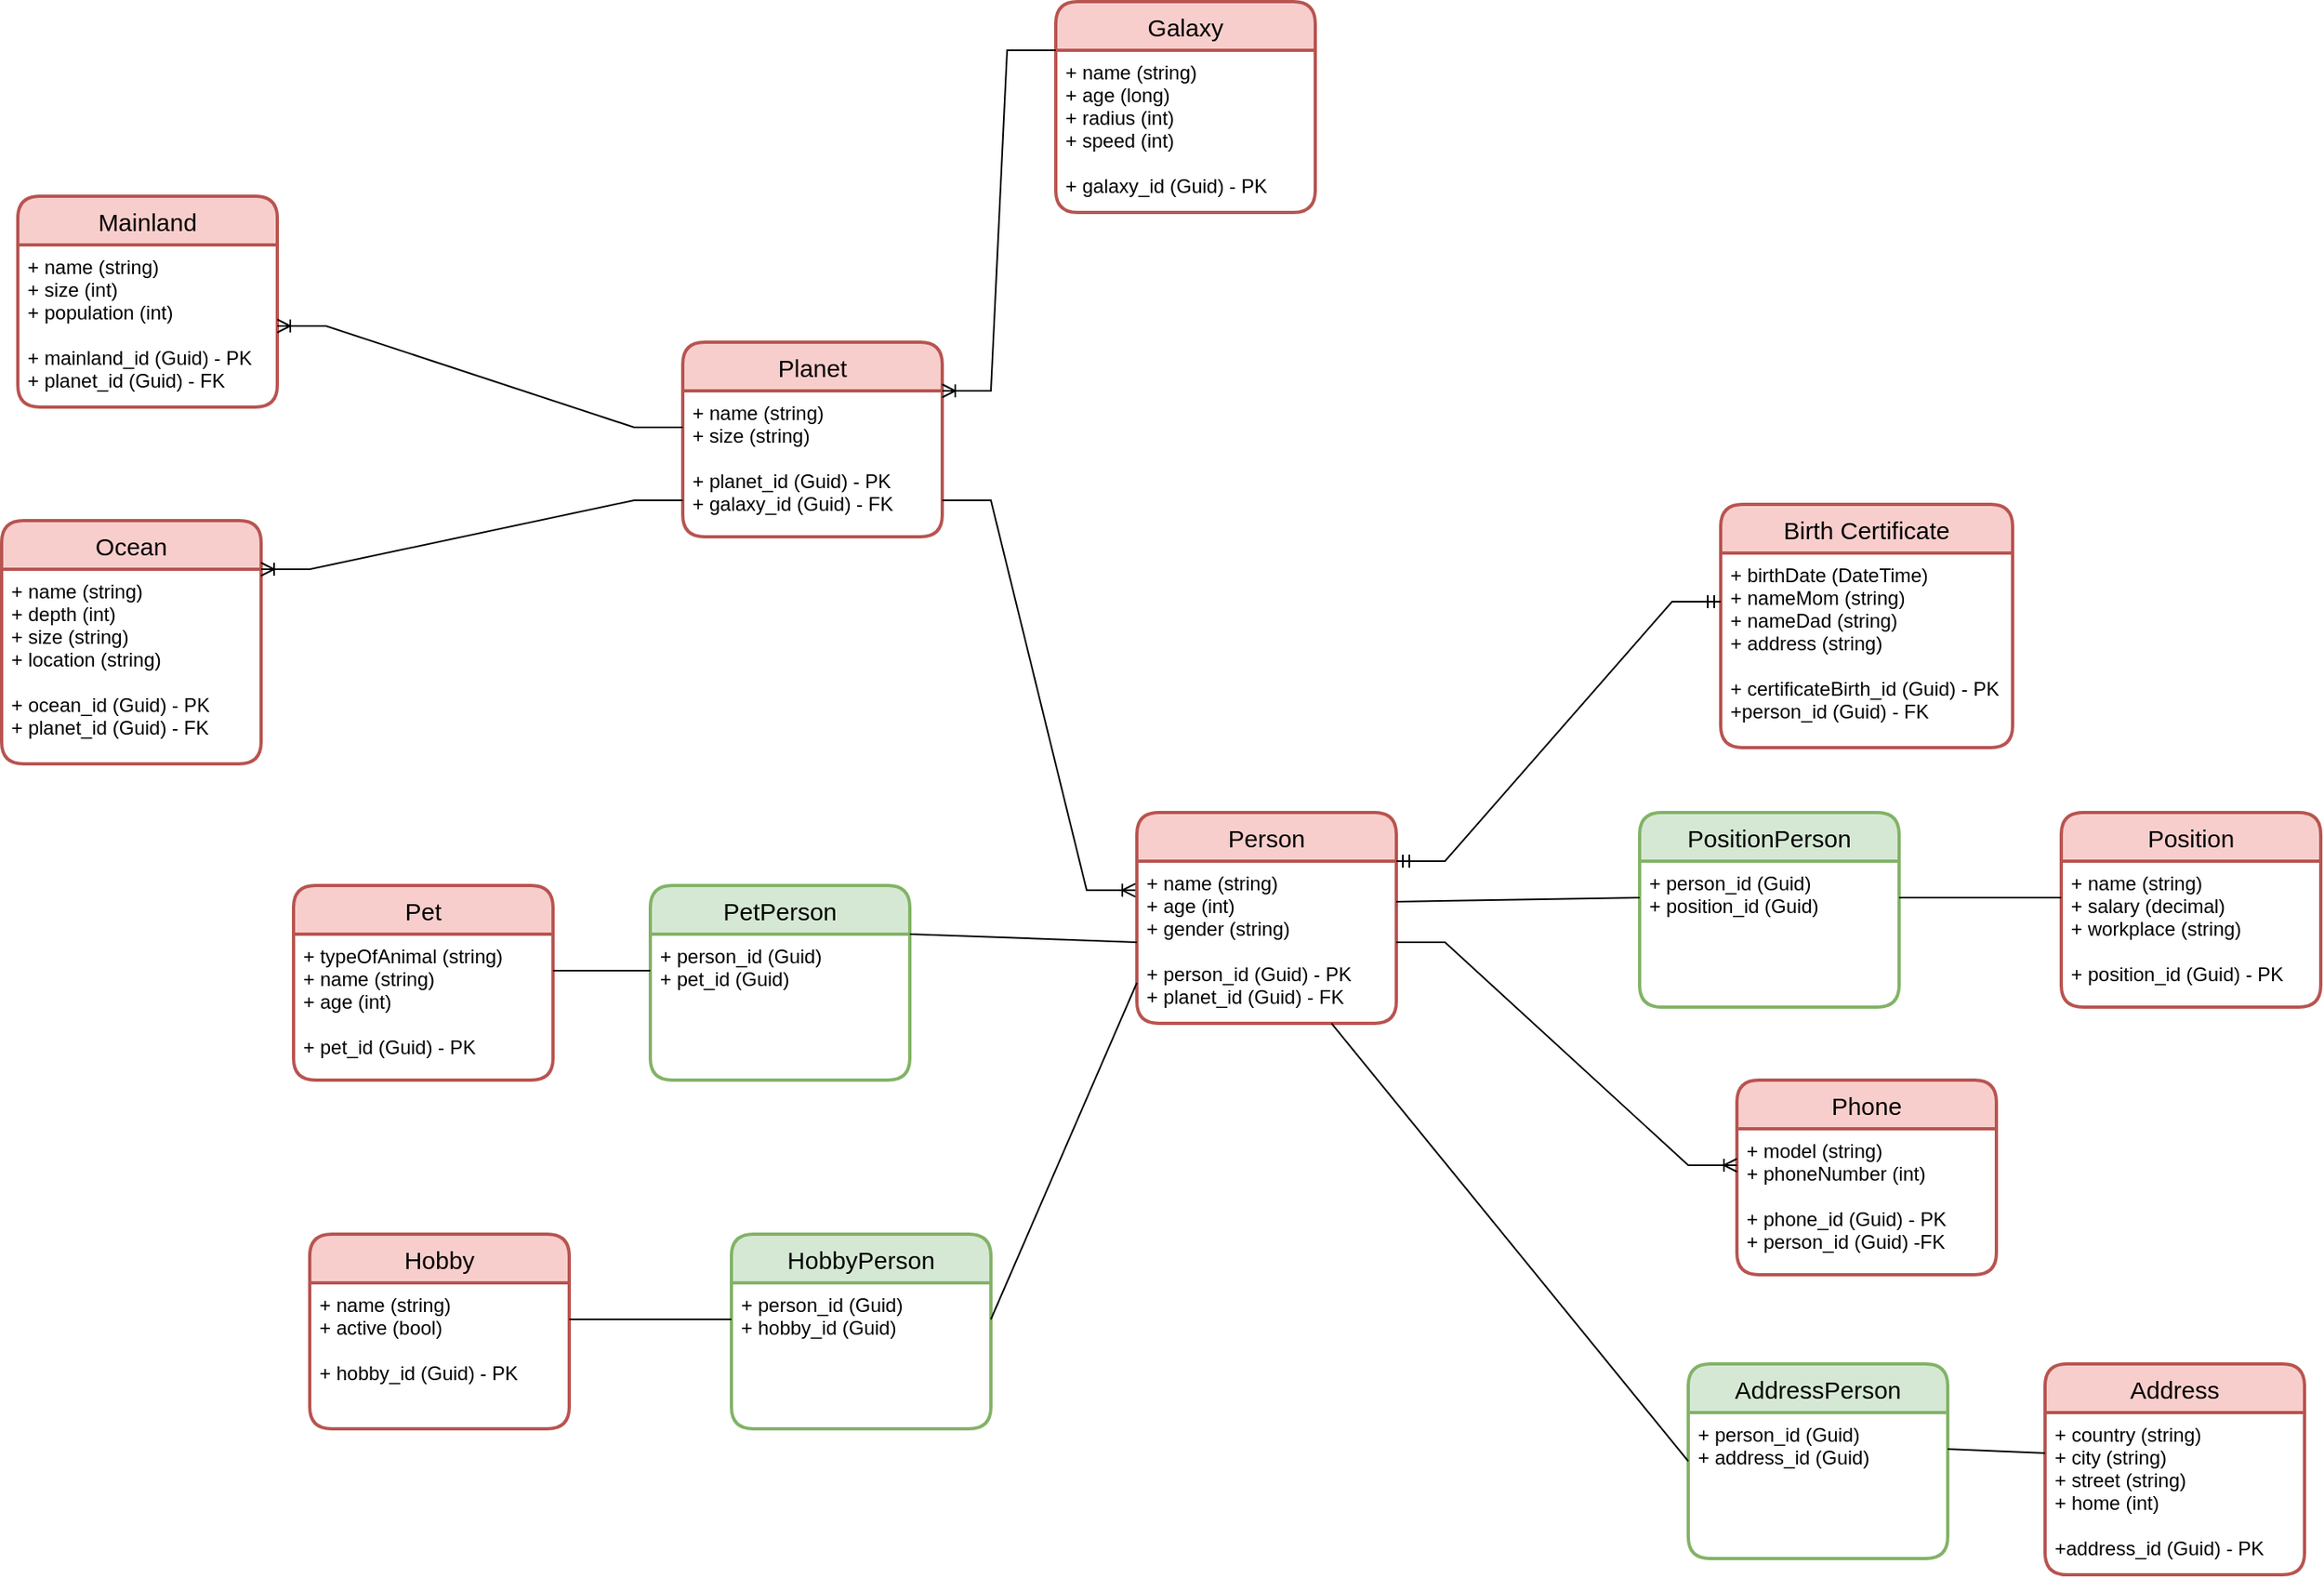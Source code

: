 <mxfile version="20.5.3" type="device"><diagram id="bSPQMAvHNDqIbQePcZe1" name="Страница 1"><mxGraphModel dx="1738" dy="951" grid="1" gridSize="10" guides="1" tooltips="1" connect="1" arrows="1" fold="1" page="1" pageScale="1" pageWidth="2339" pageHeight="3300" math="0" shadow="0"><root><mxCell id="0"/><mxCell id="1" parent="0"/><mxCell id="icXzJvQ5lMrg2LsfDt5l-1" value="Planet" style="swimlane;childLayout=stackLayout;horizontal=1;startSize=30;horizontalStack=0;rounded=1;fontSize=15;fontStyle=0;strokeWidth=2;resizeParent=0;resizeLast=1;shadow=0;dashed=0;align=center;fillColor=#f8cecc;strokeColor=#b85450;" parent="1" vertex="1"><mxGeometry x="750" y="270" width="160" height="120" as="geometry"/></mxCell><mxCell id="icXzJvQ5lMrg2LsfDt5l-2" value="+ name (string)&#10;+ size (string)&#10;&#10;+ planet_id (Guid) - PK&#10;+ galaxy_id (Guid) - FK" style="align=left;strokeColor=none;fillColor=none;spacingLeft=4;fontSize=12;verticalAlign=top;resizable=0;rotatable=0;part=1;fontStyle=0;fontColor=default;" parent="icXzJvQ5lMrg2LsfDt5l-1" vertex="1"><mxGeometry y="30" width="160" height="90" as="geometry"/></mxCell><mxCell id="icXzJvQ5lMrg2LsfDt5l-16" value="Galaxy" style="swimlane;childLayout=stackLayout;horizontal=1;startSize=30;horizontalStack=0;rounded=1;fontSize=15;fontStyle=0;strokeWidth=2;resizeParent=0;resizeLast=1;shadow=0;dashed=0;align=center;fillColor=#f8cecc;strokeColor=#b85450;" parent="1" vertex="1"><mxGeometry x="980" y="60" width="160" height="130" as="geometry"/></mxCell><mxCell id="icXzJvQ5lMrg2LsfDt5l-17" value="+ name (string)&#10;+ age (long)&#10;+ radius (int)&#10;+ speed (int)&#10;&#10;+ galaxy_id (Guid) - PK" style="align=left;strokeColor=none;fillColor=none;spacingLeft=4;fontSize=12;verticalAlign=top;resizable=0;rotatable=0;part=1;fontColor=default;" parent="icXzJvQ5lMrg2LsfDt5l-16" vertex="1"><mxGeometry y="30" width="160" height="100" as="geometry"/></mxCell><mxCell id="icXzJvQ5lMrg2LsfDt5l-19" value="" style="edgeStyle=entityRelationEdgeStyle;fontSize=12;html=1;endArrow=ERoneToMany;rounded=0;fontColor=default;entryX=1;entryY=0;entryDx=0;entryDy=0;exitX=0;exitY=0;exitDx=0;exitDy=0;" parent="1" source="icXzJvQ5lMrg2LsfDt5l-17" target="icXzJvQ5lMrg2LsfDt5l-2" edge="1"><mxGeometry width="100" height="100" relative="1" as="geometry"><mxPoint x="520" y="140" as="sourcePoint"/><mxPoint x="620" y="40" as="targetPoint"/></mxGeometry></mxCell><mxCell id="icXzJvQ5lMrg2LsfDt5l-20" value="Person" style="swimlane;childLayout=stackLayout;horizontal=1;startSize=30;horizontalStack=0;rounded=1;fontSize=15;fontStyle=0;strokeWidth=2;resizeParent=0;resizeLast=1;shadow=0;dashed=0;align=center;fillColor=#f8cecc;strokeColor=#b85450;" parent="1" vertex="1"><mxGeometry x="1030" y="560" width="160" height="130" as="geometry"/></mxCell><mxCell id="icXzJvQ5lMrg2LsfDt5l-21" value="+ name (string)  &#10;+ age (int)&#10;+ gender (string)&#10;&#10;+ person_id (Guid) - PK&#10;+ planet_id (Guid) - FK" style="align=left;strokeColor=none;fillColor=none;spacingLeft=4;fontSize=12;verticalAlign=top;resizable=0;rotatable=0;part=1;fontColor=default;" parent="icXzJvQ5lMrg2LsfDt5l-20" vertex="1"><mxGeometry y="30" width="160" height="100" as="geometry"/></mxCell><mxCell id="icXzJvQ5lMrg2LsfDt5l-23" value="" style="edgeStyle=entityRelationEdgeStyle;fontSize=12;html=1;endArrow=ERoneToMany;rounded=0;fontColor=default;entryX=-0.006;entryY=0.179;entryDx=0;entryDy=0;entryPerimeter=0;exitX=1;exitY=0.75;exitDx=0;exitDy=0;" parent="1" source="icXzJvQ5lMrg2LsfDt5l-2" target="icXzJvQ5lMrg2LsfDt5l-21" edge="1"><mxGeometry width="100" height="100" relative="1" as="geometry"><mxPoint x="980" y="110" as="sourcePoint"/><mxPoint x="900" y="30" as="targetPoint"/></mxGeometry></mxCell><mxCell id="icXzJvQ5lMrg2LsfDt5l-24" value="Birth Certificate" style="swimlane;childLayout=stackLayout;horizontal=1;startSize=30;horizontalStack=0;rounded=1;fontSize=15;fontStyle=0;strokeWidth=2;resizeParent=0;resizeLast=1;shadow=0;dashed=0;align=center;fillColor=#f8cecc;strokeColor=#b85450;" parent="1" vertex="1"><mxGeometry x="1390" y="370" width="180" height="150" as="geometry"/></mxCell><mxCell id="icXzJvQ5lMrg2LsfDt5l-25" value="+ birthDate (DateTime)&#10;+ nameMom (string)&#10;+ nameDad (string)&#10;+ address (string)&#10;&#10;+ certificateBirth_id (Guid) - PK&#10;+person_id (Guid) - FK" style="align=left;strokeColor=none;fillColor=none;spacingLeft=4;fontSize=12;verticalAlign=top;resizable=0;rotatable=0;part=1;fontColor=default;" parent="icXzJvQ5lMrg2LsfDt5l-24" vertex="1"><mxGeometry y="30" width="180" height="120" as="geometry"/></mxCell><mxCell id="icXzJvQ5lMrg2LsfDt5l-28" value="" style="edgeStyle=entityRelationEdgeStyle;fontSize=12;html=1;endArrow=ERmandOne;startArrow=ERmandOne;rounded=0;fontColor=default;exitX=1;exitY=0;exitDx=0;exitDy=0;entryX=0;entryY=0.25;entryDx=0;entryDy=0;" parent="1" source="icXzJvQ5lMrg2LsfDt5l-21" target="icXzJvQ5lMrg2LsfDt5l-25" edge="1"><mxGeometry width="100" height="100" relative="1" as="geometry"><mxPoint x="1080" y="130" as="sourcePoint"/><mxPoint x="1140" y="229" as="targetPoint"/></mxGeometry></mxCell><mxCell id="icXzJvQ5lMrg2LsfDt5l-30" value="Position" style="swimlane;childLayout=stackLayout;horizontal=1;startSize=30;horizontalStack=0;rounded=1;fontSize=15;fontStyle=0;strokeWidth=2;resizeParent=0;resizeLast=1;shadow=0;dashed=0;align=center;fillColor=#f8cecc;strokeColor=#b85450;" parent="1" vertex="1"><mxGeometry x="1600" y="560" width="160" height="120" as="geometry"/></mxCell><mxCell id="icXzJvQ5lMrg2LsfDt5l-31" value="+ name (string)&#10;+ salary (decimal)&#10;+ workplace (string)&#10;&#10;+ position_id (Guid) - PK" style="align=left;strokeColor=none;fillColor=none;spacingLeft=4;fontSize=12;verticalAlign=top;resizable=0;rotatable=0;part=1;fontColor=default;" parent="icXzJvQ5lMrg2LsfDt5l-30" vertex="1"><mxGeometry y="30" width="160" height="90" as="geometry"/></mxCell><mxCell id="icXzJvQ5lMrg2LsfDt5l-34" value="Hobby" style="swimlane;childLayout=stackLayout;horizontal=1;startSize=30;horizontalStack=0;rounded=1;fontSize=15;fontStyle=0;strokeWidth=2;resizeParent=0;resizeLast=1;shadow=0;dashed=0;align=center;fillColor=#f8cecc;strokeColor=#b85450;" parent="1" vertex="1"><mxGeometry x="520" y="820" width="160" height="120" as="geometry"/></mxCell><mxCell id="icXzJvQ5lMrg2LsfDt5l-35" value="+ name (string)&#10;+ active (bool)&#10;&#10;+ hobby_id (Guid) - PK" style="align=left;strokeColor=none;fillColor=none;spacingLeft=4;fontSize=12;verticalAlign=top;resizable=0;rotatable=0;part=1;fontColor=default;" parent="icXzJvQ5lMrg2LsfDt5l-34" vertex="1"><mxGeometry y="30" width="160" height="90" as="geometry"/></mxCell><mxCell id="icXzJvQ5lMrg2LsfDt5l-38" value="Pet" style="swimlane;childLayout=stackLayout;horizontal=1;startSize=30;horizontalStack=0;rounded=1;fontSize=15;fontStyle=0;strokeWidth=2;resizeParent=0;resizeLast=1;shadow=0;dashed=0;align=center;fillColor=#f8cecc;strokeColor=#b85450;" parent="1" vertex="1"><mxGeometry x="510" y="605" width="160" height="120" as="geometry"/></mxCell><mxCell id="icXzJvQ5lMrg2LsfDt5l-39" value="+ typeOfAnimal (string)&#10;+ name (string)&#10;+ age (int)&#10;&#10;+ pet_id (Guid) - PK" style="align=left;strokeColor=none;fillColor=none;spacingLeft=4;fontSize=12;verticalAlign=top;resizable=0;rotatable=0;part=1;fontColor=default;" parent="icXzJvQ5lMrg2LsfDt5l-38" vertex="1"><mxGeometry y="30" width="160" height="90" as="geometry"/></mxCell><mxCell id="icXzJvQ5lMrg2LsfDt5l-43" value="Ocean" style="swimlane;childLayout=stackLayout;horizontal=1;startSize=30;horizontalStack=0;rounded=1;fontSize=15;fontStyle=0;strokeWidth=2;resizeParent=0;resizeLast=1;shadow=0;dashed=0;align=center;fillColor=#f8cecc;strokeColor=#b85450;" parent="1" vertex="1"><mxGeometry x="330" y="380" width="160" height="150" as="geometry"/></mxCell><mxCell id="icXzJvQ5lMrg2LsfDt5l-44" value="+ name (string)&#10;+ depth (int)&#10;+ size (string)&#10;+ location (string)&#10;&#10;+ ocean_id (Guid) - PK&#10;+ planet_id (Guid) - FK" style="align=left;strokeColor=none;fillColor=none;spacingLeft=4;fontSize=12;verticalAlign=top;resizable=0;rotatable=0;part=1;fontColor=default;" parent="icXzJvQ5lMrg2LsfDt5l-43" vertex="1"><mxGeometry y="30" width="160" height="120" as="geometry"/></mxCell><mxCell id="icXzJvQ5lMrg2LsfDt5l-45" value="" style="edgeStyle=entityRelationEdgeStyle;fontSize=12;html=1;endArrow=ERoneToMany;rounded=0;fontColor=default;exitX=0;exitY=0.75;exitDx=0;exitDy=0;entryX=1;entryY=0;entryDx=0;entryDy=0;" parent="1" source="icXzJvQ5lMrg2LsfDt5l-2" target="icXzJvQ5lMrg2LsfDt5l-44" edge="1"><mxGeometry width="100" height="100" relative="1" as="geometry"><mxPoint x="550" y="270" as="sourcePoint"/><mxPoint x="650" y="170" as="targetPoint"/></mxGeometry></mxCell><mxCell id="icXzJvQ5lMrg2LsfDt5l-48" value="Phone" style="swimlane;childLayout=stackLayout;horizontal=1;startSize=30;horizontalStack=0;rounded=1;fontSize=15;fontStyle=0;strokeWidth=2;resizeParent=0;resizeLast=1;shadow=0;dashed=0;align=center;fillColor=#f8cecc;strokeColor=#b85450;" parent="1" vertex="1"><mxGeometry x="1400" y="725" width="160" height="120" as="geometry"/></mxCell><mxCell id="icXzJvQ5lMrg2LsfDt5l-49" value="+ model (string)&#10;+ phoneNumber (int)&#10;&#10;+ phone_id (Guid) - PK&#10;+ person_id (Guid) -FK" style="align=left;strokeColor=none;fillColor=none;spacingLeft=4;fontSize=12;verticalAlign=top;resizable=0;rotatable=0;part=1;fontColor=default;" parent="icXzJvQ5lMrg2LsfDt5l-48" vertex="1"><mxGeometry y="30" width="160" height="90" as="geometry"/></mxCell><mxCell id="icXzJvQ5lMrg2LsfDt5l-53" value="" style="edgeStyle=entityRelationEdgeStyle;fontSize=12;html=1;endArrow=ERoneToMany;rounded=0;fontColor=default;exitX=1;exitY=0.5;exitDx=0;exitDy=0;entryX=0;entryY=0.25;entryDx=0;entryDy=0;" parent="1" source="icXzJvQ5lMrg2LsfDt5l-21" target="icXzJvQ5lMrg2LsfDt5l-49" edge="1"><mxGeometry width="100" height="100" relative="1" as="geometry"><mxPoint x="930" y="690" as="sourcePoint"/><mxPoint x="1030" y="590" as="targetPoint"/></mxGeometry></mxCell><mxCell id="icXzJvQ5lMrg2LsfDt5l-54" value="Address" style="swimlane;childLayout=stackLayout;horizontal=1;startSize=30;horizontalStack=0;rounded=1;fontSize=15;fontStyle=0;strokeWidth=2;resizeParent=0;resizeLast=1;shadow=0;dashed=0;align=center;fillColor=#f8cecc;strokeColor=#b85450;" parent="1" vertex="1"><mxGeometry x="1590" y="900" width="160" height="130" as="geometry"/></mxCell><mxCell id="icXzJvQ5lMrg2LsfDt5l-55" value="+ country (string)&#10;+ city (string)&#10;+ street (string)&#10;+ home (int)&#10;&#10;+address_id (Guid) - PK" style="align=left;strokeColor=none;fillColor=none;spacingLeft=4;fontSize=12;verticalAlign=top;resizable=0;rotatable=0;part=1;fontColor=default;" parent="icXzJvQ5lMrg2LsfDt5l-54" vertex="1"><mxGeometry y="30" width="160" height="100" as="geometry"/></mxCell><mxCell id="icXzJvQ5lMrg2LsfDt5l-58" value="Mainland" style="swimlane;childLayout=stackLayout;horizontal=1;startSize=30;horizontalStack=0;rounded=1;fontSize=15;fontStyle=0;strokeWidth=2;resizeParent=0;resizeLast=1;shadow=0;dashed=0;align=center;fillColor=#f8cecc;strokeColor=#b85450;" parent="1" vertex="1"><mxGeometry x="340" y="180" width="160" height="130" as="geometry"/></mxCell><mxCell id="icXzJvQ5lMrg2LsfDt5l-59" value="+ name (string)&#10;+ size (int)&#10;+ population (int)&#10;&#10;+ mainland_id (Guid) - PK&#10;+ planet_id (Guid) - FK" style="align=left;strokeColor=none;fillColor=none;spacingLeft=4;fontSize=12;verticalAlign=top;resizable=0;rotatable=0;part=1;fontColor=default;" parent="icXzJvQ5lMrg2LsfDt5l-58" vertex="1"><mxGeometry y="30" width="160" height="100" as="geometry"/></mxCell><mxCell id="icXzJvQ5lMrg2LsfDt5l-61" value="" style="edgeStyle=entityRelationEdgeStyle;fontSize=12;html=1;endArrow=ERoneToMany;rounded=0;fontColor=default;exitX=0;exitY=0.25;exitDx=0;exitDy=0;entryX=1;entryY=0.5;entryDx=0;entryDy=0;" parent="1" source="icXzJvQ5lMrg2LsfDt5l-2" target="icXzJvQ5lMrg2LsfDt5l-59" edge="1"><mxGeometry width="100" height="100" relative="1" as="geometry"><mxPoint x="550" y="310" as="sourcePoint"/><mxPoint x="650" y="210" as="targetPoint"/></mxGeometry></mxCell><mxCell id="icXzJvQ5lMrg2LsfDt5l-65" value="PetPerson" style="swimlane;childLayout=stackLayout;horizontal=1;startSize=30;horizontalStack=0;rounded=1;fontSize=15;fontStyle=0;strokeWidth=2;resizeParent=0;resizeLast=1;shadow=0;dashed=0;align=center;fillColor=#d5e8d4;strokeColor=#82b366;" parent="1" vertex="1"><mxGeometry x="730" y="605" width="160" height="120" as="geometry"/></mxCell><mxCell id="icXzJvQ5lMrg2LsfDt5l-66" value="+ person_id (Guid)&#10;+ pet_id (Guid) " style="align=left;strokeColor=none;fillColor=none;spacingLeft=4;fontSize=12;verticalAlign=top;resizable=0;rotatable=0;part=1;fontColor=default;" parent="icXzJvQ5lMrg2LsfDt5l-65" vertex="1"><mxGeometry y="30" width="160" height="90" as="geometry"/></mxCell><mxCell id="icXzJvQ5lMrg2LsfDt5l-68" value="" style="endArrow=none;html=1;rounded=0;fontSize=15;fontColor=default;exitX=1;exitY=0.25;exitDx=0;exitDy=0;entryX=0;entryY=0.25;entryDx=0;entryDy=0;" parent="1" source="icXzJvQ5lMrg2LsfDt5l-39" target="icXzJvQ5lMrg2LsfDt5l-66" edge="1"><mxGeometry relative="1" as="geometry"><mxPoint x="600" y="830" as="sourcePoint"/><mxPoint x="760" y="830" as="targetPoint"/></mxGeometry></mxCell><mxCell id="icXzJvQ5lMrg2LsfDt5l-69" value="" style="endArrow=none;html=1;rounded=0;fontSize=15;fontColor=default;exitX=1;exitY=0;exitDx=0;exitDy=0;entryX=0;entryY=0.5;entryDx=0;entryDy=0;" parent="1" source="icXzJvQ5lMrg2LsfDt5l-66" target="icXzJvQ5lMrg2LsfDt5l-21" edge="1"><mxGeometry relative="1" as="geometry"><mxPoint x="820" y="590" as="sourcePoint"/><mxPoint x="980" y="590" as="targetPoint"/></mxGeometry></mxCell><mxCell id="icXzJvQ5lMrg2LsfDt5l-70" value="PositionPerson" style="swimlane;childLayout=stackLayout;horizontal=1;startSize=30;horizontalStack=0;rounded=1;fontSize=15;fontStyle=0;strokeWidth=2;resizeParent=0;resizeLast=1;shadow=0;dashed=0;align=center;fillColor=#d5e8d4;strokeColor=#82b366;" parent="1" vertex="1"><mxGeometry x="1340" y="560" width="160" height="120" as="geometry"/></mxCell><mxCell id="icXzJvQ5lMrg2LsfDt5l-71" value="+ person_id (Guid)&#10;+ position_id (Guid) " style="align=left;strokeColor=none;fillColor=none;spacingLeft=4;fontSize=12;verticalAlign=top;resizable=0;rotatable=0;part=1;fontColor=default;" parent="icXzJvQ5lMrg2LsfDt5l-70" vertex="1"><mxGeometry y="30" width="160" height="90" as="geometry"/></mxCell><mxCell id="icXzJvQ5lMrg2LsfDt5l-73" value="" style="endArrow=none;html=1;rounded=0;fontSize=15;fontColor=default;exitX=1;exitY=0.25;exitDx=0;exitDy=0;entryX=0;entryY=0.25;entryDx=0;entryDy=0;" parent="1" source="icXzJvQ5lMrg2LsfDt5l-21" target="icXzJvQ5lMrg2LsfDt5l-71" edge="1"><mxGeometry relative="1" as="geometry"><mxPoint x="1390" y="660" as="sourcePoint"/><mxPoint x="1550" y="660" as="targetPoint"/></mxGeometry></mxCell><mxCell id="icXzJvQ5lMrg2LsfDt5l-74" value="" style="endArrow=none;html=1;rounded=0;fontSize=15;fontColor=default;exitX=1;exitY=0.25;exitDx=0;exitDy=0;entryX=0;entryY=0.25;entryDx=0;entryDy=0;" parent="1" source="icXzJvQ5lMrg2LsfDt5l-71" target="icXzJvQ5lMrg2LsfDt5l-31" edge="1"><mxGeometry relative="1" as="geometry"><mxPoint x="1550" y="600" as="sourcePoint"/><mxPoint x="1710" y="600" as="targetPoint"/></mxGeometry></mxCell><mxCell id="icXzJvQ5lMrg2LsfDt5l-75" value="AddressPerson" style="swimlane;childLayout=stackLayout;horizontal=1;startSize=30;horizontalStack=0;rounded=1;fontSize=15;fontStyle=0;strokeWidth=2;resizeParent=0;resizeLast=1;shadow=0;dashed=0;align=center;fillColor=#d5e8d4;strokeColor=#82b366;" parent="1" vertex="1"><mxGeometry x="1370" y="900" width="160" height="120" as="geometry"/></mxCell><mxCell id="icXzJvQ5lMrg2LsfDt5l-76" value="+ person_id (Guid)&#10;+ address_id (Guid) " style="align=left;strokeColor=none;fillColor=none;spacingLeft=4;fontSize=12;verticalAlign=top;resizable=0;rotatable=0;part=1;fontColor=default;" parent="icXzJvQ5lMrg2LsfDt5l-75" vertex="1"><mxGeometry y="30" width="160" height="90" as="geometry"/></mxCell><mxCell id="icXzJvQ5lMrg2LsfDt5l-78" value="" style="endArrow=none;html=1;rounded=0;fontSize=15;fontColor=default;exitX=0.75;exitY=1;exitDx=0;exitDy=0;entryX=0;entryY=0.5;entryDx=0;entryDy=0;" parent="1" source="icXzJvQ5lMrg2LsfDt5l-21" target="icXzJvQ5lMrg2LsfDt5l-75" edge="1"><mxGeometry relative="1" as="geometry"><mxPoint x="1390" y="720" as="sourcePoint"/><mxPoint x="1550" y="720" as="targetPoint"/></mxGeometry></mxCell><mxCell id="icXzJvQ5lMrg2LsfDt5l-79" value="" style="endArrow=none;html=1;rounded=0;fontSize=15;fontColor=default;exitX=1;exitY=0.25;exitDx=0;exitDy=0;entryX=0;entryY=0.25;entryDx=0;entryDy=0;" parent="1" source="icXzJvQ5lMrg2LsfDt5l-76" target="icXzJvQ5lMrg2LsfDt5l-55" edge="1"><mxGeometry relative="1" as="geometry"><mxPoint x="1510" y="700" as="sourcePoint"/><mxPoint x="1670" y="700" as="targetPoint"/></mxGeometry></mxCell><mxCell id="icXzJvQ5lMrg2LsfDt5l-81" value="HobbyPerson" style="swimlane;childLayout=stackLayout;horizontal=1;startSize=30;horizontalStack=0;rounded=1;fontSize=15;fontStyle=0;strokeWidth=2;resizeParent=0;resizeLast=1;shadow=0;dashed=0;align=center;fillColor=#d5e8d4;strokeColor=#82b366;" parent="1" vertex="1"><mxGeometry x="780" y="820" width="160" height="120" as="geometry"/></mxCell><mxCell id="icXzJvQ5lMrg2LsfDt5l-82" value="+ person_id (Guid)&#10;+ hobby_id (Guid) " style="align=left;strokeColor=none;fillColor=none;spacingLeft=4;fontSize=12;verticalAlign=top;resizable=0;rotatable=0;part=1;fontColor=default;" parent="icXzJvQ5lMrg2LsfDt5l-81" vertex="1"><mxGeometry y="30" width="160" height="90" as="geometry"/></mxCell><mxCell id="icXzJvQ5lMrg2LsfDt5l-83" value="" style="endArrow=none;html=1;rounded=0;fontSize=15;fontColor=default;exitX=1;exitY=0.25;exitDx=0;exitDy=0;entryX=0;entryY=0.25;entryDx=0;entryDy=0;" parent="1" source="icXzJvQ5lMrg2LsfDt5l-35" target="icXzJvQ5lMrg2LsfDt5l-82" edge="1"><mxGeometry relative="1" as="geometry"><mxPoint x="970" y="810" as="sourcePoint"/><mxPoint x="1130" y="810" as="targetPoint"/></mxGeometry></mxCell><mxCell id="icXzJvQ5lMrg2LsfDt5l-84" value="" style="endArrow=none;html=1;rounded=0;fontSize=15;fontColor=default;exitX=1;exitY=0.25;exitDx=0;exitDy=0;entryX=0;entryY=0.75;entryDx=0;entryDy=0;" parent="1" source="icXzJvQ5lMrg2LsfDt5l-82" target="icXzJvQ5lMrg2LsfDt5l-21" edge="1"><mxGeometry relative="1" as="geometry"><mxPoint x="970" y="770" as="sourcePoint"/><mxPoint x="1130" y="770" as="targetPoint"/></mxGeometry></mxCell></root></mxGraphModel></diagram></mxfile>